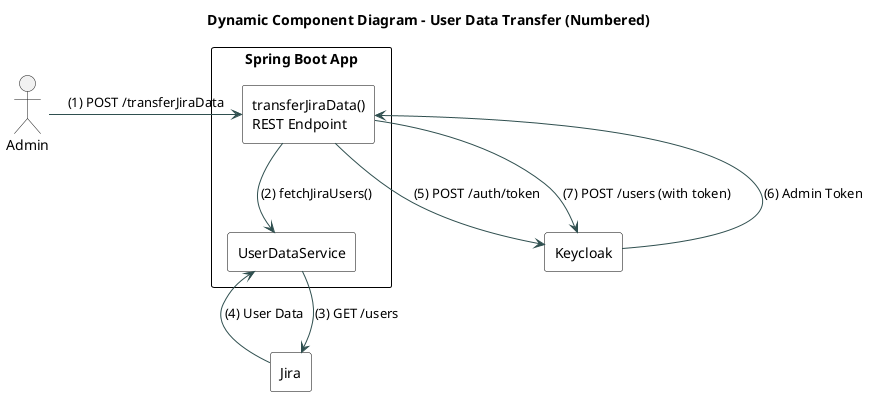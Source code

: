 @startuml
!define RECTANGLE class
skinparam componentStyle rectangle
skinparam ArrowColor DarkSlateGray
skinparam ComponentBorderColor Black
skinparam ComponentBackgroundColor White
skinparam sequenceArrowThickness 1

title Dynamic Component Diagram - User Data Transfer (Numbered)

actor Admin

component "Spring Boot App" as SBA {
  [transferJiraData()\nREST Endpoint]
  [UserDataService]
}

component "Jira" as Jira
component "Keycloak" as Keycloak


Admin -> [transferJiraData()\nREST Endpoint] : (1) POST /transferJiraData

[transferJiraData()\nREST Endpoint] --> [UserDataService] : (2) fetchJiraUsers()
[UserDataService] --> Jira : (3) GET /users
Jira --> [UserDataService] : (4) User Data

[transferJiraData()\nREST Endpoint] --> Keycloak : (5) POST /auth/token
Keycloak --> [transferJiraData()\nREST Endpoint] : (6) Admin Token

[transferJiraData()\nREST Endpoint] --> Keycloak : (7) POST /users (with token)

@enduml

